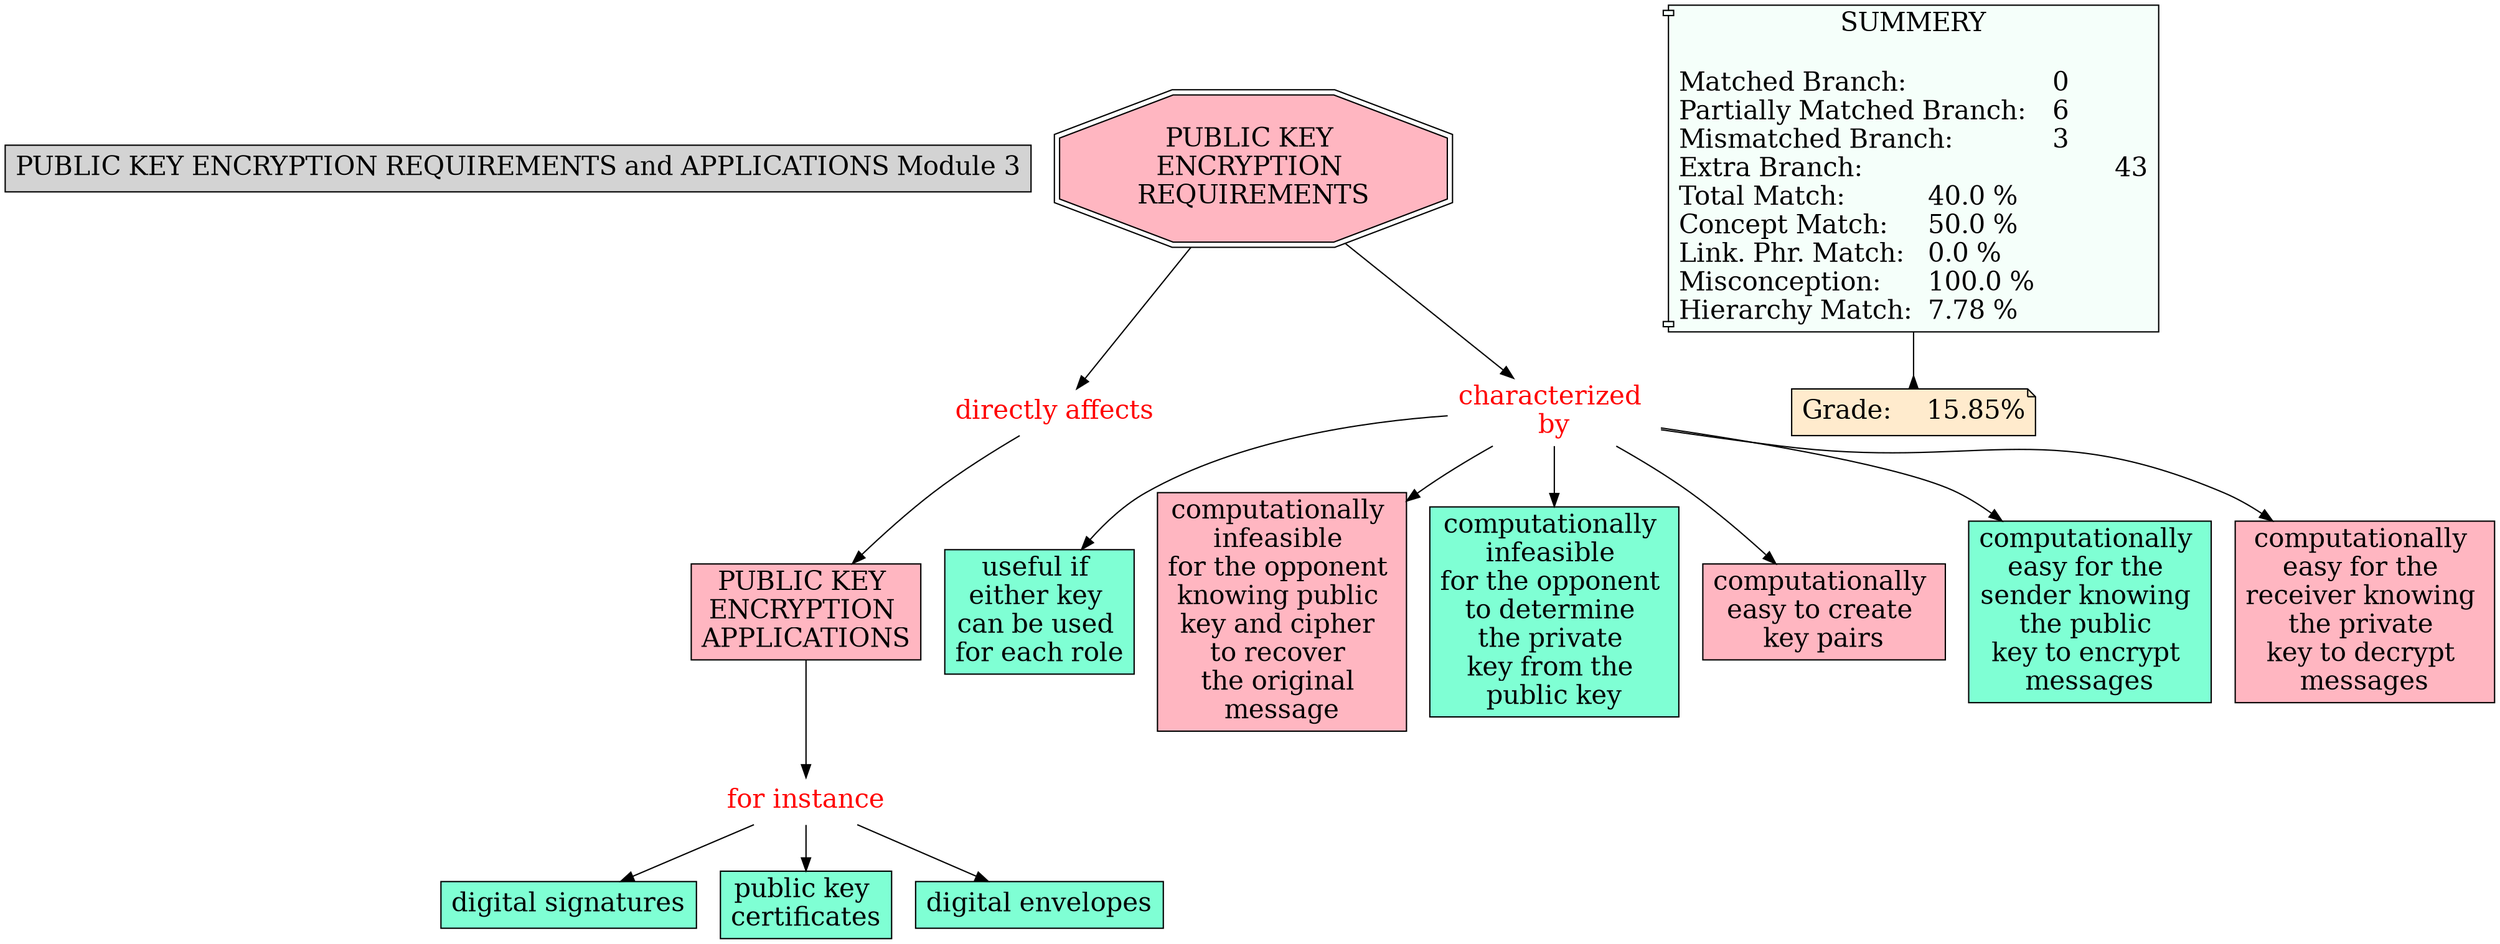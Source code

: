 // The Round Table
digraph {
	"1S46VLMJW-14NFD1P-7CX" [label="PUBLIC KEY ENCRYPTION REQUIREMENTS and APPLICATIONS Module 3" Gsplines=true fontsize=20 shape=rect style=filled]
	"1S46VSGLR-8PCR1-7QL" [label="PUBLIC KEY 
ENCRYPTION 
REQUIREMENTS" Gsplines=true fillcolor="#FFB6C1" fontsize=20 shape=doubleoctagon style=filled]
	"1S46VV23Q-F48TM3-7VW" [label="directly affects 
" Gsplines=true fontcolor=red fontsize=20 shape=none]
	"1S46VSGLR-8PCR1-7QL" -> "1S46VV23Q-F48TM3-7VW" [constraint=true]
	"1S46VX9T9-F5ZVYF-7YJ" [label="for instance
" Gsplines=true fontcolor=red fontsize=20 shape=none]
	"1S46VXR8N-ZL5SCS-7ZR" [label="digital signatures
" Gsplines=true fillcolor=aquamarine fontsize=20 shape=rect style=filled]
	"1S46VX9T9-F5ZVYF-7YJ" -> "1S46VXR8N-ZL5SCS-7ZR" [constraint=true]
	"1S46VSGLR-8PCR1-7QL" [label="PUBLIC KEY 
ENCRYPTION 
REQUIREMENTS" Gsplines=true fillcolor="#FFB6C1" fontsize=20 shape=doubleoctagon style=filled]
	"1S46WCC81-3FF6WN-8LP" [label="characterized 
by" Gsplines=true fontcolor=red fontsize=20 shape=none]
	"1S46VSGLR-8PCR1-7QL" -> "1S46WCC81-3FF6WN-8LP" [constraint=true]
	"1S46WCC81-3FF6WN-8LP" [label="characterized 
by" Gsplines=true fontcolor=red fontsize=20 shape=none]
	"1S46VVVYJ-1DWPG1V-7XB" [label="useful if 
either key 
can be used 
for each role
" Gsplines=true fillcolor=aquamarine fontsize=20 shape=rect style=filled]
	"1S46WCC81-3FF6WN-8LP" -> "1S46VVVYJ-1DWPG1V-7XB" [constraint=true]
	"1S46WCC81-3FF6WN-8LP" [label="characterized 
by" Gsplines=true fontcolor=red fontsize=20 shape=none]
	"1S46VVXXB-1PN9JG6-7XG" [label="computationally 
infeasible 
for the opponent 
knowing public 
key and cipher 
to recover 
the original 
message" Gsplines=true fillcolor="#FFB6C1" fontsize=20 shape=rect style=filled]
	"1S46WCC81-3FF6WN-8LP" -> "1S46VVXXB-1PN9JG6-7XG" [constraint=true]
	"1S46VTCN4-DLM035-7TD" [label="PUBLIC KEY 
ENCRYPTION 
APPLICATIONS" Gsplines=true fillcolor="#FFB6C1" fontsize=20 shape=rect style=filled]
	"1S46VX9T9-F5ZVYF-7YJ" [label="for instance
" Gsplines=true fontcolor=red fontsize=20 shape=none]
	"1S46VTCN4-DLM035-7TD" -> "1S46VX9T9-F5ZVYF-7YJ" [constraint=true]
	"1S46VX9T9-F5ZVYF-7YJ" [label="for instance
" Gsplines=true fontcolor=red fontsize=20 shape=none]
	"1S46VX9T6-22CN5ZK-7YF" [label="public key 
certificates" Gsplines=true fillcolor=aquamarine fontsize=20 shape=rect style=filled]
	"1S46VX9T9-F5ZVYF-7YJ" -> "1S46VX9T6-22CN5ZK-7YF" [constraint=true]
	"1S46WCC81-3FF6WN-8LP" [label="characterized 
by" Gsplines=true fontcolor=red fontsize=20 shape=none]
	"1S46VVZQH-6HYNKR-7XL" [label="computationally 
infeasible 
for the opponent 
to determine 
the private 
key from the 
public key
" Gsplines=true fillcolor=aquamarine fontsize=20 shape=rect style=filled]
	"1S46WCC81-3FF6WN-8LP" -> "1S46VVZQH-6HYNKR-7XL" [constraint=true]
	"1S46WCC81-3FF6WN-8LP" [label="characterized 
by" Gsplines=true fontcolor=red fontsize=20 shape=none]
	"1S46VWD8H-6TX6KB-7XZ" [label="computationally 
easy to create 
key pairs" Gsplines=true fillcolor="#FFB6C1" fontsize=20 shape=rect style=filled]
	"1S46WCC81-3FF6WN-8LP" -> "1S46VWD8H-6TX6KB-7XZ" [constraint=true]
	"1S46VX9T9-F5ZVYF-7YJ" [label="for instance
" Gsplines=true fontcolor=red fontsize=20 shape=none]
	"1S46VXN3C-Q7P91Y-7Z8" [label="digital envelopes
" Gsplines=true fillcolor=aquamarine fontsize=20 shape=rect style=filled]
	"1S46VX9T9-F5ZVYF-7YJ" -> "1S46VXN3C-Q7P91Y-7Z8" [constraint=true]
	"1S46WCC81-3FF6WN-8LP" [label="characterized 
by" Gsplines=true fontcolor=red fontsize=20 shape=none]
	"1S46VWBP7-1YP06TM-7XV" [label="computationally 
easy for the 
sender knowing 
the public 
key to encrypt 
messages" Gsplines=true fillcolor=aquamarine fontsize=20 shape=rect style=filled]
	"1S46WCC81-3FF6WN-8LP" -> "1S46VWBP7-1YP06TM-7XV" [constraint=true]
	"1S46VV23Q-F48TM3-7VW" [label="directly affects 
" Gsplines=true fontcolor=red fontsize=20 shape=none]
	"1S46VTCN4-DLM035-7TD" [label="PUBLIC KEY 
ENCRYPTION 
APPLICATIONS" Gsplines=true fillcolor="#FFB6C1" fontsize=20 shape=rect style=filled]
	"1S46VV23Q-F48TM3-7VW" -> "1S46VTCN4-DLM035-7TD" [constraint=true]
	"1S46WCC81-3FF6WN-8LP" [label="characterized 
by" Gsplines=true fontcolor=red fontsize=20 shape=none]
	"1S46W8RDB-DKTXP3-8HG" [label="computationally 
easy for the 
receiver knowing 
the private 
key to decrypt 
messages" Gsplines=true fillcolor="#FFB6C1" fontsize=20 shape=rect style=filled]
	"1S46WCC81-3FF6WN-8LP" -> "1S46W8RDB-DKTXP3-8HG" [constraint=true]
	Stat [label="SUMMERY

Matched Branch:			0\lPartially Matched Branch:	6\lMismatched Branch:		3\lExtra Branch:				43\lTotal Match:		40.0 %\lConcept Match:	50.0 %\lLink. Phr. Match:	0.0 %\lMisconception:	100.0 %\lHierarchy Match:	7.78 %\l" Gsplines=true fillcolor="#F5FFFA" fontsize=20 shape=component style=filled]
	Grade [label="Grade:	15.85%" Gsplines=true fillcolor="#FFEBCD" fontsize=20 shape=note style=filled]
	Stat -> Grade [arrowhead=inv color=black constraint=true]
}
